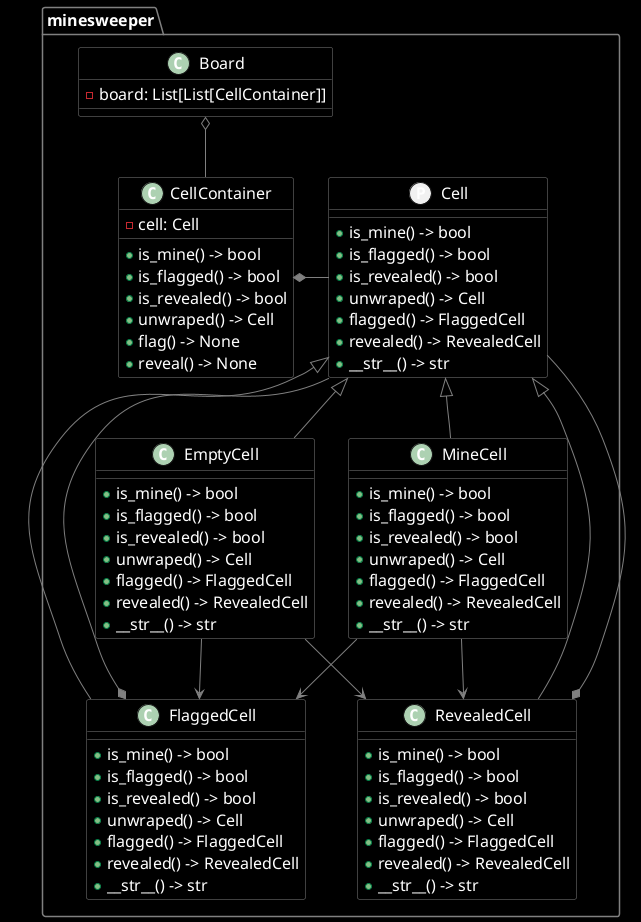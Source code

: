 @startuml model

skinparam {

    DefaultFontColor White
    DefaultFontName Monospace
    DefaultFontSize 16
    DefaultBorderColor White
    ArrowColor Gray

    BackgroundColor Black
    BorderColor Gray
    FontColor White

    class {
        BackgroundColor Black
        BorderColor Gray
    }

    package {
        BackgroundColor Black
        BorderColor Gray
    }

}

!define List(T) List[T]
!define string str
!define Optional(T) Optional[T]
!define Dict(T, U) Dict[T, U]

!definelong CELL_BODY()
    + is_mine() -> bool
    + is_flagged() -> bool
    + is_revealed() -> bool
    + unwraped() -> Cell
    + flagged() -> FlaggedCell
    + revealed() -> RevealedCell
    + __str__() -> string
!enddefinelong

package minesweeper {

    class Board {
        - board: List(List(CellContainer))
    }

    protocol Cell {
        CELL_BODY()
    }

    class EmptyCell {
        CELL_BODY()
    }

    class MineCell {
        CELL_BODY()
    }

    class FlaggedCell {
        CELL_BODY()
    }

    class RevealedCell {
        CELL_BODY()
    }

    class CellContainer {
        - cell: Cell
        + is_mine() -> bool
        + is_flagged() -> bool
        + is_revealed() -> bool
        + unwraped() -> Cell
        + flag() -> None
        + reveal() -> None
    }

    Board o-- CellContainer
    CellContainer *- Cell
    Cell <|-- EmptyCell
    Cell <|-- MineCell
    Cell <|-- FlaggedCell
    Cell <|-- RevealedCell
    MineCell --> RevealedCell
    EmptyCell --> RevealedCell
    MineCell --> FlaggedCell
    EmptyCell --> FlaggedCell
    Cell --* RevealedCell
    Cell --* FlaggedCell
}

@enduml